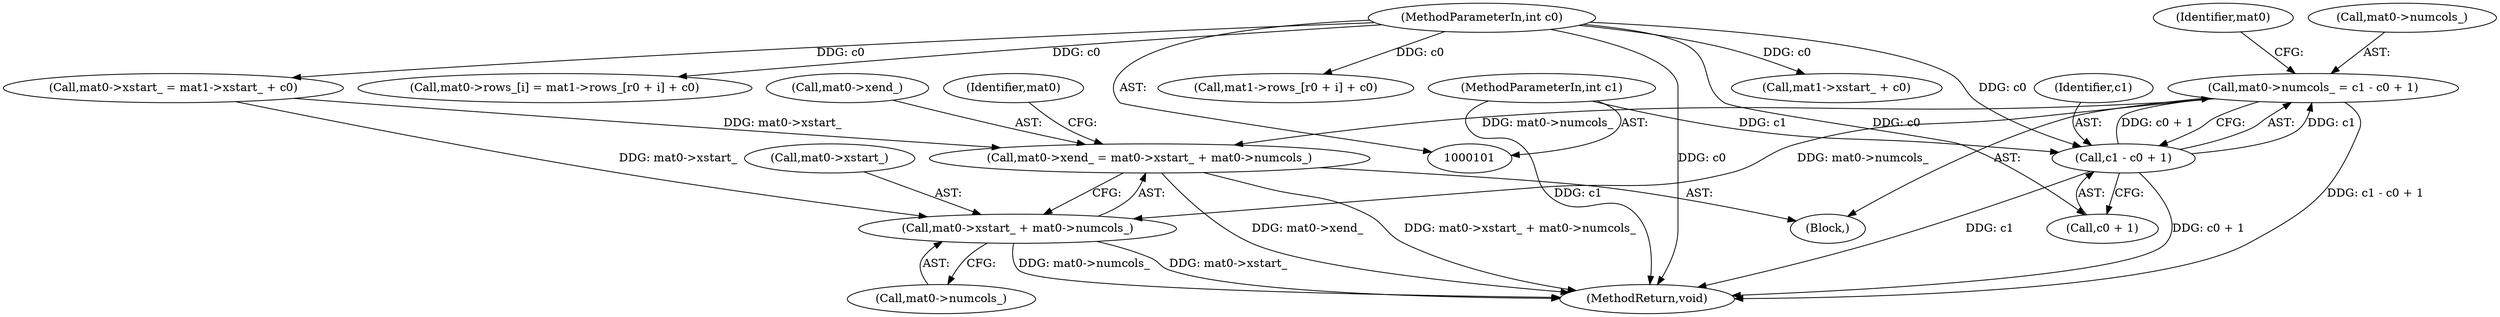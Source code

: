 digraph "0_jasper_d42b2388f7f8e0332c846675133acea151fc557a_17@pointer" {
"1000165" [label="(Call,mat0->numcols_ = c1 - c0 + 1)"];
"1000169" [label="(Call,c1 - c0 + 1)"];
"1000107" [label="(MethodParameterIn,int c1)"];
"1000105" [label="(MethodParameterIn,int c0)"];
"1000240" [label="(Call,mat0->xend_ = mat0->xstart_ + mat0->numcols_)"];
"1000244" [label="(Call,mat0->xstart_ + mat0->numcols_)"];
"1000244" [label="(Call,mat0->xstart_ + mat0->numcols_)"];
"1000226" [label="(Call,mat1->xstart_ + c0)"];
"1000105" [label="(MethodParameterIn,int c0)"];
"1000108" [label="(Block,)"];
"1000170" [label="(Identifier,c1)"];
"1000253" [label="(Identifier,mat0)"];
"1000176" [label="(Identifier,mat0)"];
"1000169" [label="(Call,c1 - c0 + 1)"];
"1000240" [label="(Call,mat0->xend_ = mat0->xstart_ + mat0->numcols_)"];
"1000165" [label="(Call,mat0->numcols_ = c1 - c0 + 1)"];
"1000222" [label="(Call,mat0->xstart_ = mat1->xstart_ + c0)"];
"1000107" [label="(MethodParameterIn,int c1)"];
"1000207" [label="(Call,mat0->rows_[i] = mat1->rows_[r0 + i] + c0)"];
"1000241" [label="(Call,mat0->xend_)"];
"1000248" [label="(Call,mat0->numcols_)"];
"1000171" [label="(Call,c0 + 1)"];
"1000166" [label="(Call,mat0->numcols_)"];
"1000245" [label="(Call,mat0->xstart_)"];
"1000213" [label="(Call,mat1->rows_[r0 + i] + c0)"];
"1000262" [label="(MethodReturn,void)"];
"1000165" -> "1000108"  [label="AST: "];
"1000165" -> "1000169"  [label="CFG: "];
"1000166" -> "1000165"  [label="AST: "];
"1000169" -> "1000165"  [label="AST: "];
"1000176" -> "1000165"  [label="CFG: "];
"1000165" -> "1000262"  [label="DDG: c1 - c0 + 1"];
"1000169" -> "1000165"  [label="DDG: c1"];
"1000169" -> "1000165"  [label="DDG: c0 + 1"];
"1000165" -> "1000240"  [label="DDG: mat0->numcols_"];
"1000165" -> "1000244"  [label="DDG: mat0->numcols_"];
"1000169" -> "1000171"  [label="CFG: "];
"1000170" -> "1000169"  [label="AST: "];
"1000171" -> "1000169"  [label="AST: "];
"1000169" -> "1000262"  [label="DDG: c0 + 1"];
"1000169" -> "1000262"  [label="DDG: c1"];
"1000107" -> "1000169"  [label="DDG: c1"];
"1000105" -> "1000169"  [label="DDG: c0"];
"1000107" -> "1000101"  [label="AST: "];
"1000107" -> "1000262"  [label="DDG: c1"];
"1000105" -> "1000101"  [label="AST: "];
"1000105" -> "1000262"  [label="DDG: c0"];
"1000105" -> "1000171"  [label="DDG: c0"];
"1000105" -> "1000207"  [label="DDG: c0"];
"1000105" -> "1000213"  [label="DDG: c0"];
"1000105" -> "1000222"  [label="DDG: c0"];
"1000105" -> "1000226"  [label="DDG: c0"];
"1000240" -> "1000108"  [label="AST: "];
"1000240" -> "1000244"  [label="CFG: "];
"1000241" -> "1000240"  [label="AST: "];
"1000244" -> "1000240"  [label="AST: "];
"1000253" -> "1000240"  [label="CFG: "];
"1000240" -> "1000262"  [label="DDG: mat0->xstart_ + mat0->numcols_"];
"1000240" -> "1000262"  [label="DDG: mat0->xend_"];
"1000222" -> "1000240"  [label="DDG: mat0->xstart_"];
"1000244" -> "1000248"  [label="CFG: "];
"1000245" -> "1000244"  [label="AST: "];
"1000248" -> "1000244"  [label="AST: "];
"1000244" -> "1000262"  [label="DDG: mat0->numcols_"];
"1000244" -> "1000262"  [label="DDG: mat0->xstart_"];
"1000222" -> "1000244"  [label="DDG: mat0->xstart_"];
}
